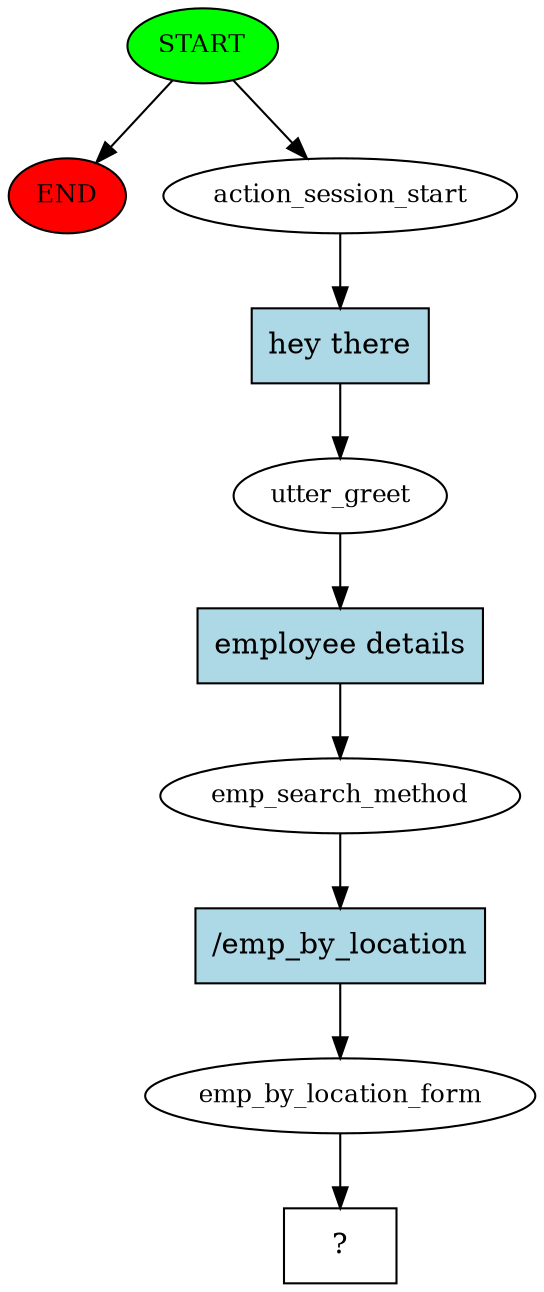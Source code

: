 digraph  {
0 [class="start active", fillcolor=green, fontsize=12, label=START, style=filled];
"-1" [class=end, fillcolor=red, fontsize=12, label=END, style=filled];
1 [class=active, fontsize=12, label=action_session_start];
2 [class=active, fontsize=12, label=utter_greet];
3 [class=active, fontsize=12, label=emp_search_method];
4 [class=active, fontsize=12, label=emp_by_location_form];
5 [class="intent dashed active", label="  ?  ", shape=rect];
6 [class="intent active", fillcolor=lightblue, label="hey there", shape=rect, style=filled];
7 [class="intent active", fillcolor=lightblue, label="employee details", shape=rect, style=filled];
8 [class="intent active", fillcolor=lightblue, label="/emp_by_location", shape=rect, style=filled];
0 -> "-1"  [class="", key=NONE, label=""];
0 -> 1  [class=active, key=NONE, label=""];
1 -> 6  [class=active, key=0];
2 -> 7  [class=active, key=0];
3 -> 8  [class=active, key=0];
4 -> 5  [class=active, key=NONE, label=""];
6 -> 2  [class=active, key=0];
7 -> 3  [class=active, key=0];
8 -> 4  [class=active, key=0];
}
